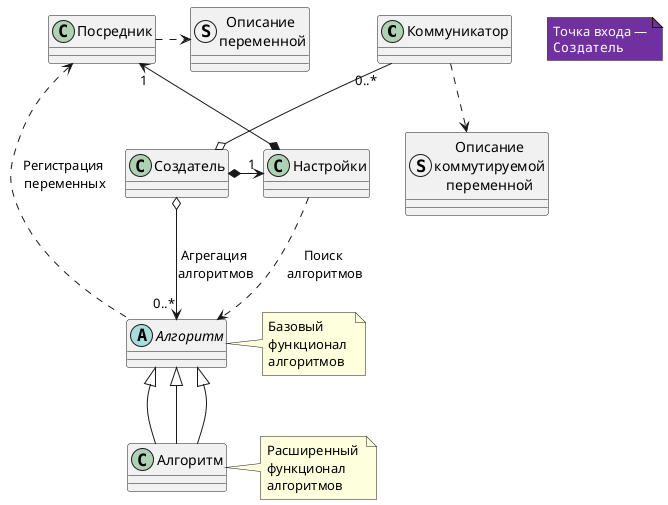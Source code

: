 @startuml simple+mpi
skinparam groupInheritance 4

class "Коммуникатор" as Link_MPI
struct "Описание\nкоммутируемой\nпеременной" as link_var_discriptor
struct "Описание \nпеременной" as SR_var_descriptor
class "Посредник" as SR_var_list
class "Настройки" as SR_Settings 
abstract "Алгоритм" as SR_calc_proc 
note right of SR_calc_proc : Базовый \nфункционал \nалгоритмов
class "Алгоритм" as SR_auto_ctl
note right of SR_auto_ctl : Расширенный \nфункционал \nалгоритмов
class "Создатель" as SR_ctl_type
note "<color:white>Точка входа —</color>\n<font:monospaced><color:white>Создатель</color></font>" as N0 #7030a0

SR_ctl_type o-up- "0..*" Link_MPI
Link_MPI ..> link_var_discriptor
SR_var_list .right.> SR_var_descriptor
SR_ctl_type *-right-> "1" SR_Settings
SR_Settings *-up-> "1" SR_var_list
SR_Settings ..> SR_calc_proc : Поиск \nалгоритмов
SR_ctl_type o--> "0..*" SR_calc_proc : Агрегация \nалгоритмов
SR_var_list <.. SR_calc_proc : Регистрация \nпеременных

SR_calc_proc <|-- SR_auto_ctl
SR_calc_proc <|-- SR_auto_ctl
SR_calc_proc <|-- SR_auto_ctl

@enduml
